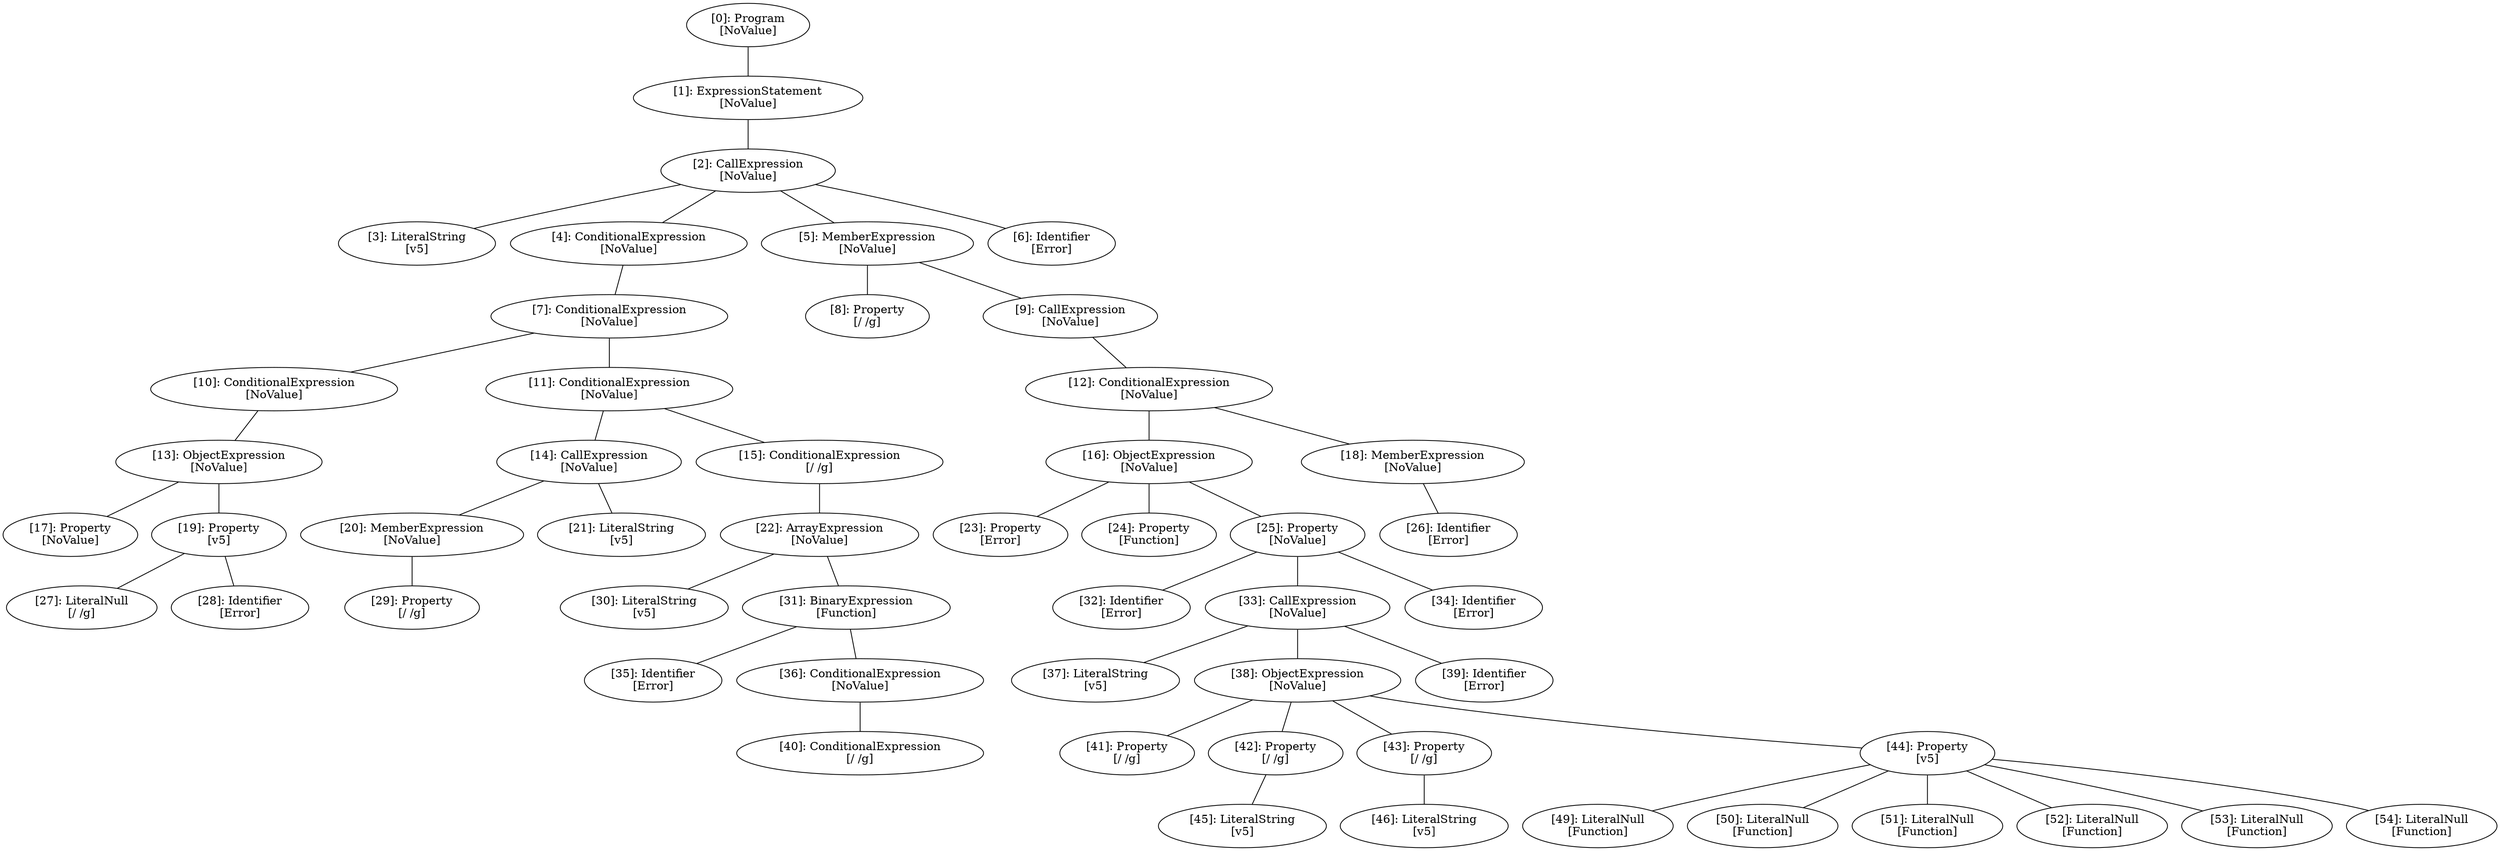// Result
graph {
	0 [label="[0]: Program
[NoValue]"]
	1 [label="[1]: ExpressionStatement
[NoValue]"]
	2 [label="[2]: CallExpression
[NoValue]"]
	3 [label="[3]: LiteralString
[v5]"]
	4 [label="[4]: ConditionalExpression
[NoValue]"]
	5 [label="[5]: MemberExpression
[NoValue]"]
	6 [label="[6]: Identifier
[Error]"]
	7 [label="[7]: ConditionalExpression
[NoValue]"]
	8 [label="[8]: Property
[/ /g]"]
	9 [label="[9]: CallExpression
[NoValue]"]
	10 [label="[10]: ConditionalExpression
[NoValue]"]
	11 [label="[11]: ConditionalExpression
[NoValue]"]
	12 [label="[12]: ConditionalExpression
[NoValue]"]
	13 [label="[13]: ObjectExpression
[NoValue]"]
	14 [label="[14]: CallExpression
[NoValue]"]
	15 [label="[15]: ConditionalExpression
[/ /g]"]
	16 [label="[16]: ObjectExpression
[NoValue]"]
	17 [label="[17]: Property
[NoValue]"]
	18 [label="[18]: MemberExpression
[NoValue]"]
	19 [label="[19]: Property
[v5]"]
	20 [label="[20]: MemberExpression
[NoValue]"]
	21 [label="[21]: LiteralString
[v5]"]
	22 [label="[22]: ArrayExpression
[NoValue]"]
	23 [label="[23]: Property
[Error]"]
	24 [label="[24]: Property
[Function]"]
	25 [label="[25]: Property
[NoValue]"]
	26 [label="[26]: Identifier
[Error]"]
	27 [label="[27]: LiteralNull
[/ /g]"]
	28 [label="[28]: Identifier
[Error]"]
	29 [label="[29]: Property
[/ /g]"]
	30 [label="[30]: LiteralString
[v5]"]
	31 [label="[31]: BinaryExpression
[Function]"]
	32 [label="[32]: Identifier
[Error]"]
	33 [label="[33]: CallExpression
[NoValue]"]
	34 [label="[34]: Identifier
[Error]"]
	35 [label="[35]: Identifier
[Error]"]
	36 [label="[36]: ConditionalExpression
[NoValue]"]
	37 [label="[37]: LiteralString
[v5]"]
	38 [label="[38]: ObjectExpression
[NoValue]"]
	39 [label="[39]: Identifier
[Error]"]
	40 [label="[40]: ConditionalExpression
[/ /g]"]
	41 [label="[41]: Property
[/ /g]"]
	42 [label="[42]: Property
[/ /g]"]
	43 [label="[43]: Property
[/ /g]"]
	44 [label="[44]: Property
[v5]"]
	45 [label="[45]: LiteralString
[v5]"]
	46 [label="[46]: LiteralString
[v5]"]
	49 [label="[49]: LiteralNull
[Function]"]
	50 [label="[50]: LiteralNull
[Function]"]
	51 [label="[51]: LiteralNull
[Function]"]
	52 [label="[52]: LiteralNull
[Function]"]
	53 [label="[53]: LiteralNull
[Function]"]
	54 [label="[54]: LiteralNull
[Function]"]
	0 -- 1
	1 -- 2
	2 -- 3
	2 -- 4
	2 -- 5
	2 -- 6
	4 -- 7
	5 -- 8
	5 -- 9
	7 -- 10
	7 -- 11
	9 -- 12
	10 -- 13
	11 -- 14
	11 -- 15
	12 -- 16
	12 -- 18
	13 -- 17
	13 -- 19
	14 -- 20
	14 -- 21
	15 -- 22
	16 -- 23
	16 -- 24
	16 -- 25
	18 -- 26
	19 -- 27
	19 -- 28
	20 -- 29
	22 -- 30
	22 -- 31
	25 -- 32
	25 -- 33
	25 -- 34
	31 -- 35
	31 -- 36
	33 -- 37
	33 -- 38
	33 -- 39
	36 -- 40
	38 -- 41
	38 -- 42
	38 -- 43
	38 -- 44
	42 -- 45
	43 -- 46
	44 -- 49
	44 -- 50
	44 -- 51
	44 -- 52
	44 -- 53
	44 -- 54
}
